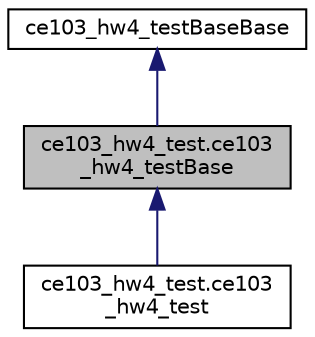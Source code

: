digraph "ce103_hw4_test.ce103_hw4_testBase"
{
 // INTERACTIVE_SVG=YES
 // LATEX_PDF_SIZE
  edge [fontname="Helvetica",fontsize="10",labelfontname="Helvetica",labelfontsize="10"];
  node [fontname="Helvetica",fontsize="10",shape=record];
  Node1 [label="ce103_hw4_test.ce103\l_hw4_testBase",height=0.2,width=0.4,color="black", fillcolor="grey75", style="filled", fontcolor="black",tooltip=" "];
  Node2 -> Node1 [dir="back",color="midnightblue",fontsize="10",style="solid",fontname="Helvetica"];
  Node2 [label="ce103_hw4_testBaseBase",height=0.2,width=0.4,color="black", fillcolor="white", style="filled",URL="$d9/dec/a00090.html",tooltip=" "];
  Node1 -> Node3 [dir="back",color="midnightblue",fontsize="10",style="solid",fontname="Helvetica"];
  Node3 [label="ce103_hw4_test.ce103\l_hw4_test",height=0.2,width=0.4,color="black", fillcolor="white", style="filled",URL="$d4/d63/a00082.html",tooltip=" "];
}
